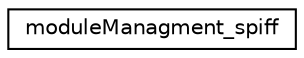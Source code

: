digraph "Graphical Class Hierarchy"
{
 // LATEX_PDF_SIZE
  edge [fontname="Helvetica",fontsize="10",labelfontname="Helvetica",labelfontsize="10"];
  node [fontname="Helvetica",fontsize="10",shape=record];
  rankdir="LR";
  Node0 [label="moduleManagment_spiff",height=0.2,width=0.4,color="black", fillcolor="white", style="filled",URL="$classmodule_managment__spiff.html",tooltip=" "];
}
